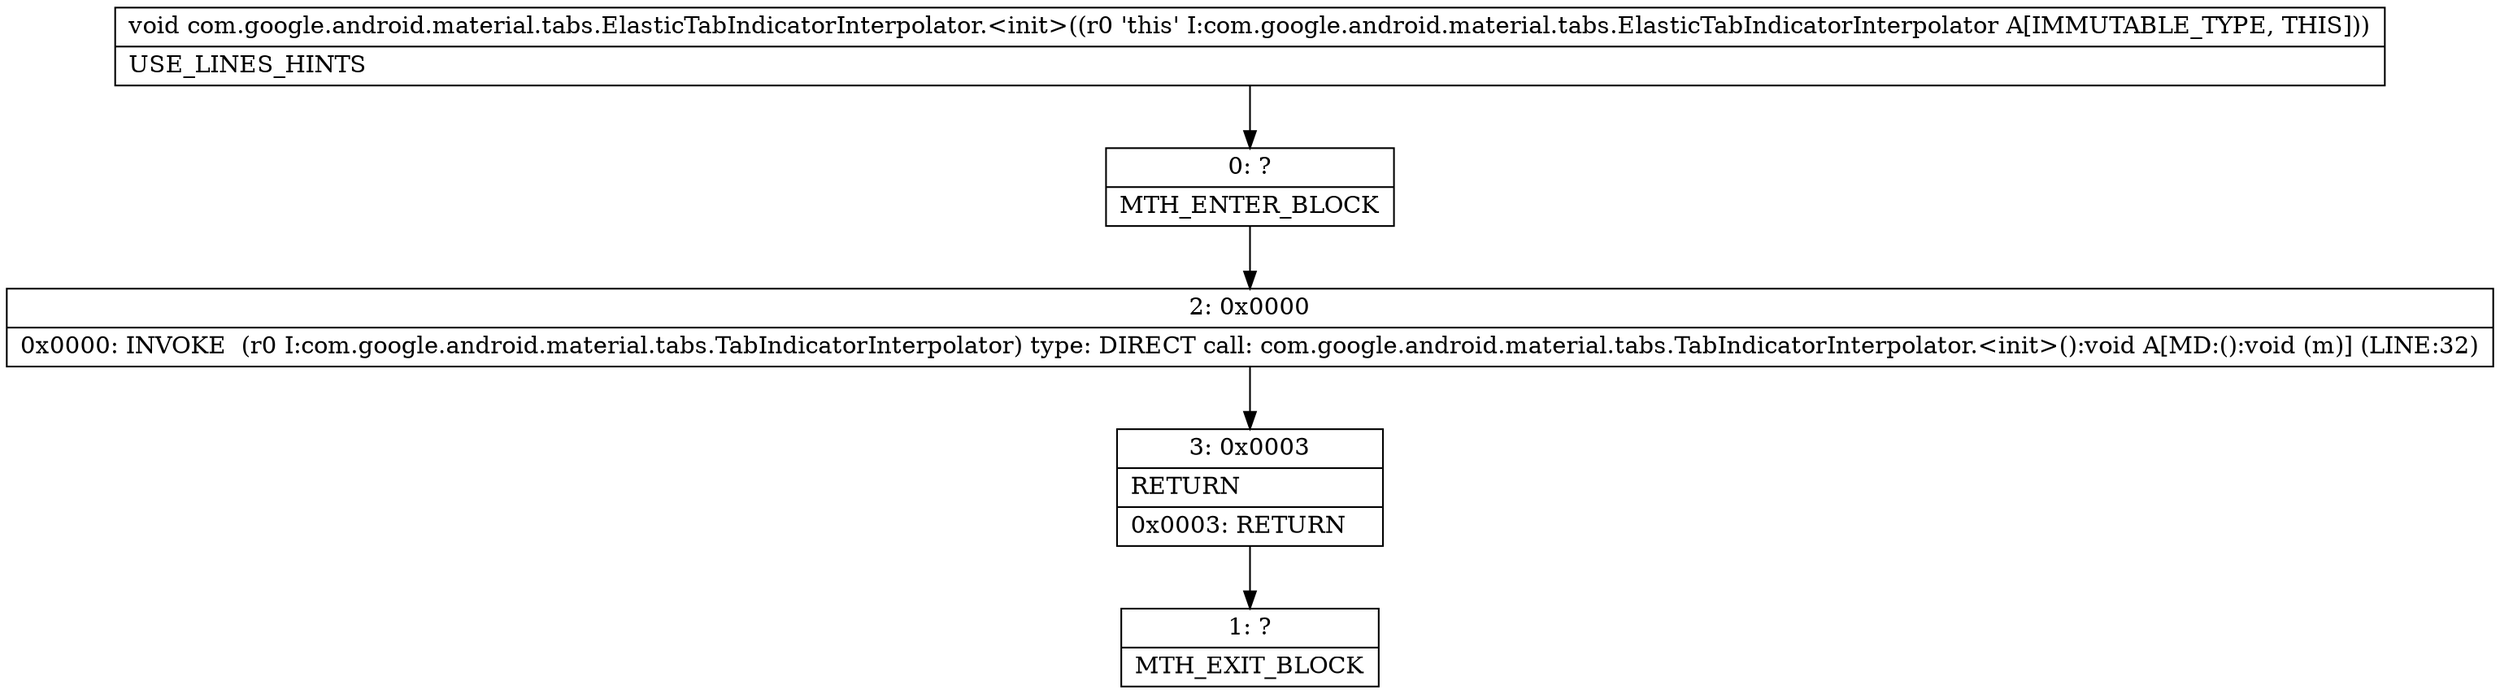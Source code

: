 digraph "CFG forcom.google.android.material.tabs.ElasticTabIndicatorInterpolator.\<init\>()V" {
Node_0 [shape=record,label="{0\:\ ?|MTH_ENTER_BLOCK\l}"];
Node_2 [shape=record,label="{2\:\ 0x0000|0x0000: INVOKE  (r0 I:com.google.android.material.tabs.TabIndicatorInterpolator) type: DIRECT call: com.google.android.material.tabs.TabIndicatorInterpolator.\<init\>():void A[MD:():void (m)] (LINE:32)\l}"];
Node_3 [shape=record,label="{3\:\ 0x0003|RETURN\l|0x0003: RETURN   \l}"];
Node_1 [shape=record,label="{1\:\ ?|MTH_EXIT_BLOCK\l}"];
MethodNode[shape=record,label="{void com.google.android.material.tabs.ElasticTabIndicatorInterpolator.\<init\>((r0 'this' I:com.google.android.material.tabs.ElasticTabIndicatorInterpolator A[IMMUTABLE_TYPE, THIS]))  | USE_LINES_HINTS\l}"];
MethodNode -> Node_0;Node_0 -> Node_2;
Node_2 -> Node_3;
Node_3 -> Node_1;
}

